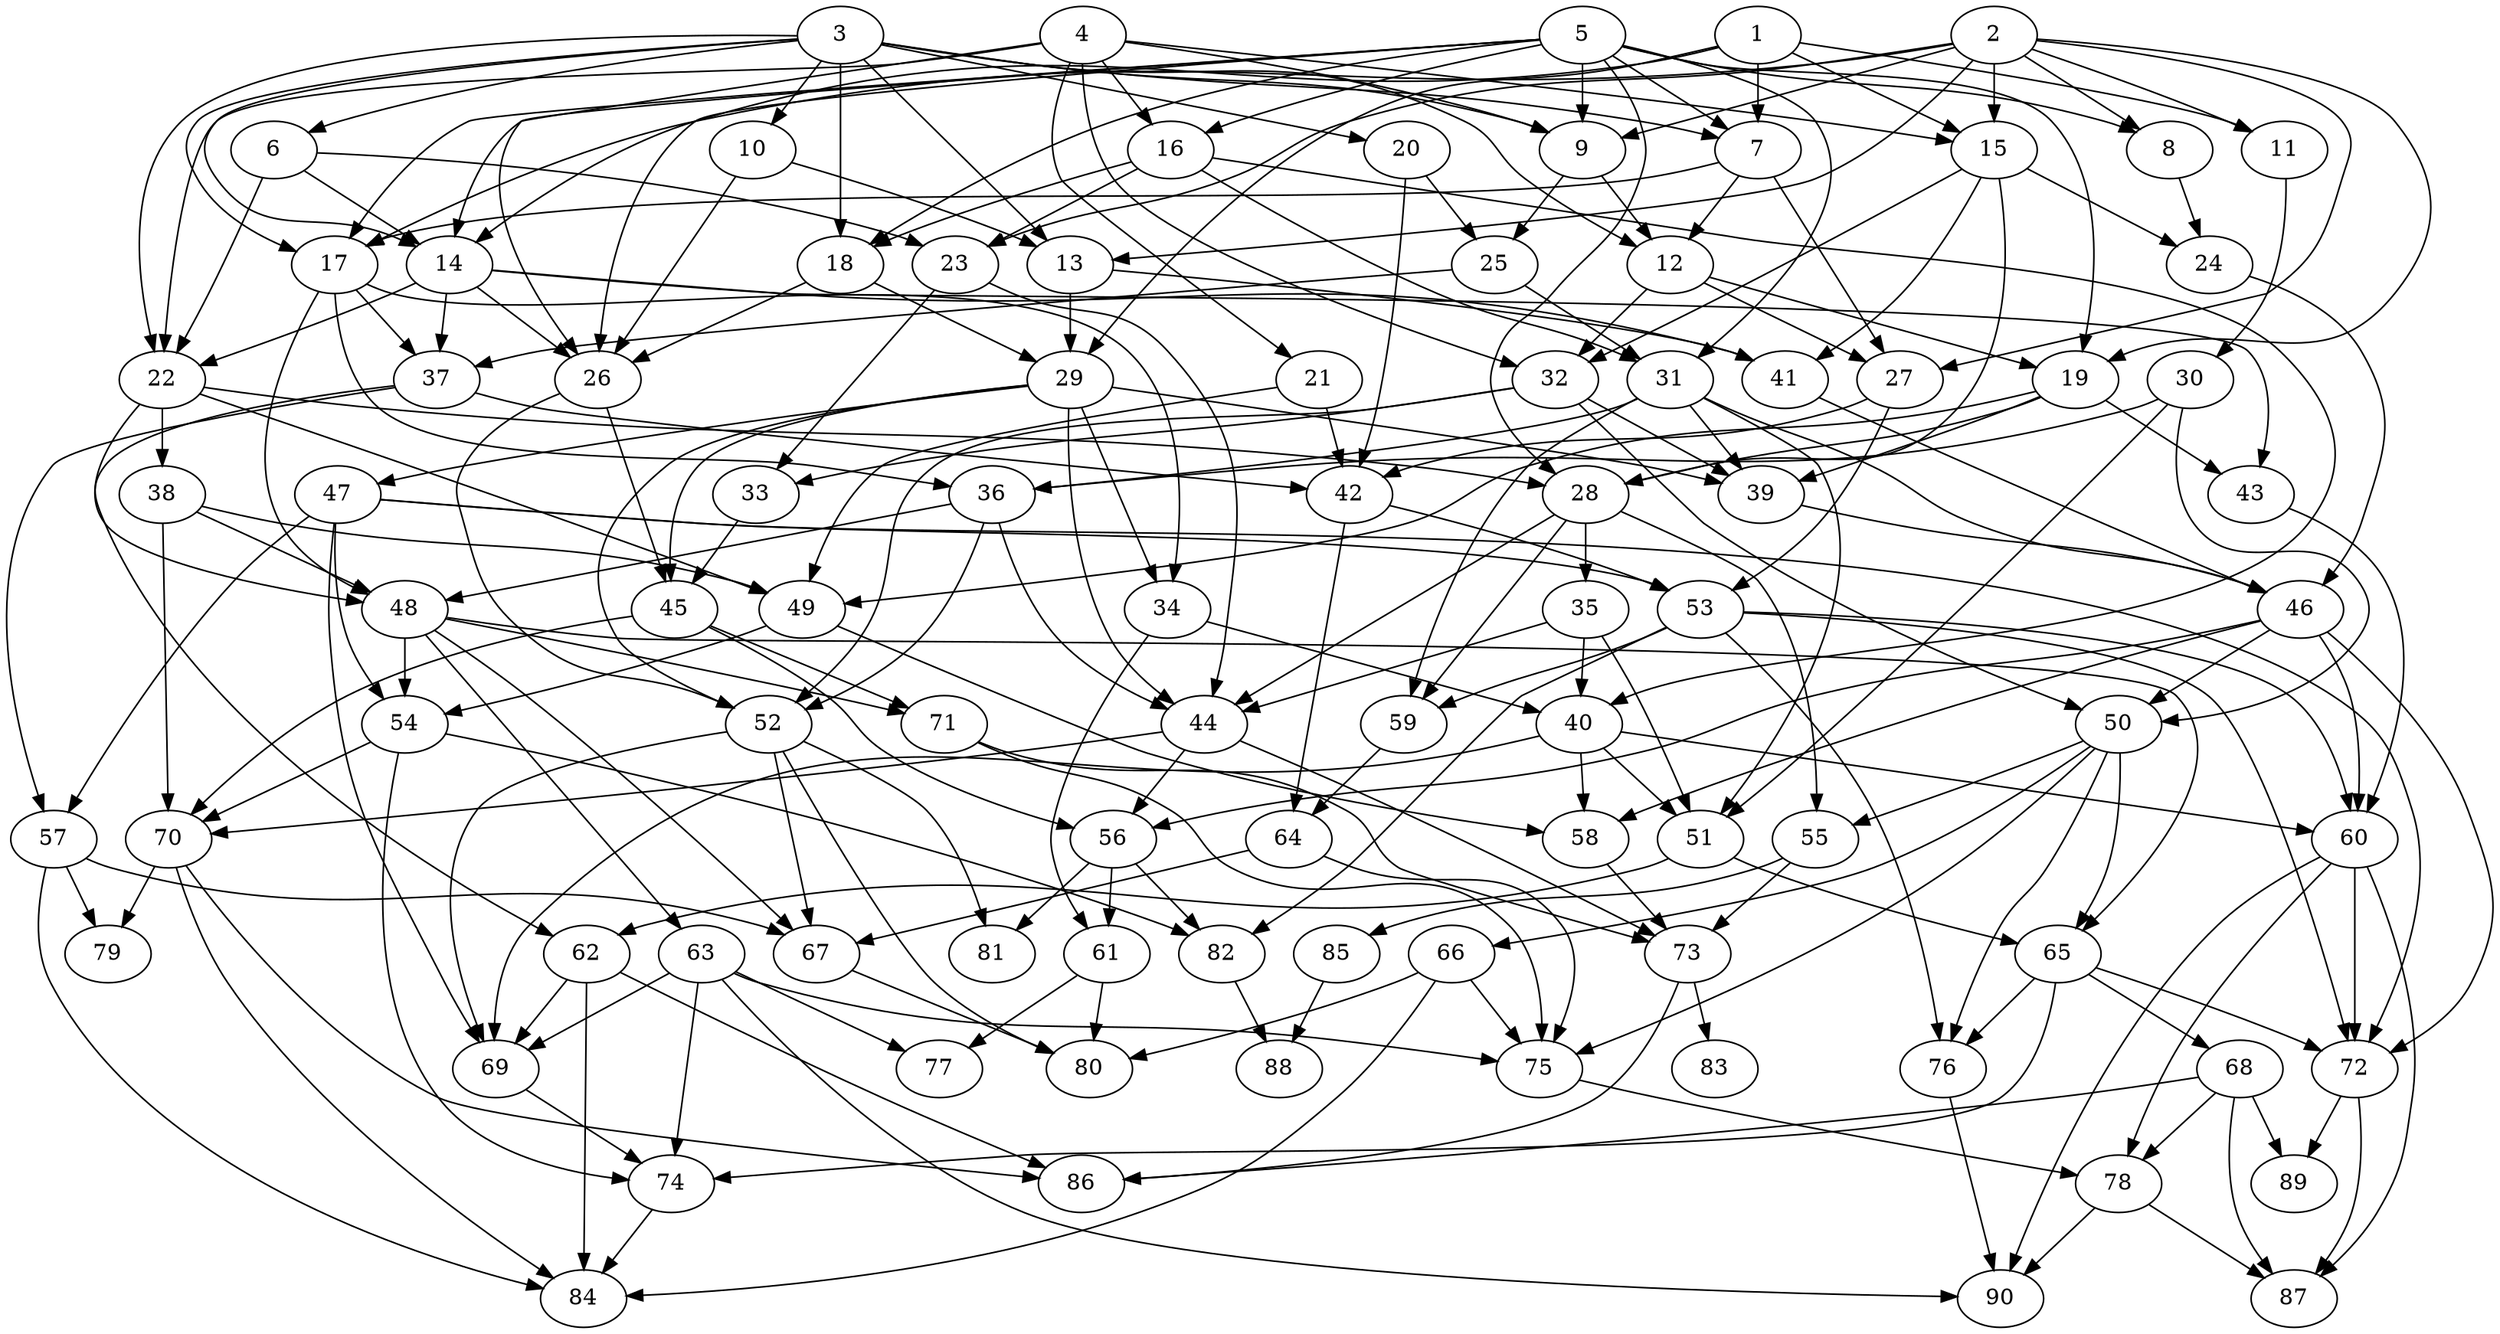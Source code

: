 // DAG automatically generated by daggen at Wed Apr 12 12:23:39 2017
// ./daggen --dot -n 90 --jump=5 --fat=0.4 --regularity=0.2 --density=0.8 
digraph G {
  1 [size="4334204492", alpha="0.16"]
  1 -> 7 [size ="75497472"]
  1 -> 11 [size ="75497472"]
  1 -> 14 [size ="75497472"]
  1 -> 15 [size ="75497472"]
  1 -> 29 [size ="75497472"]
  2 [size="1374039663675", alpha="0.06"]
  2 -> 8 [size ="838860800"]
  2 -> 9 [size ="838860800"]
  2 -> 11 [size ="838860800"]
  2 -> 13 [size ="838860800"]
  2 -> 15 [size ="838860800"]
  2 -> 17 [size ="838860800"]
  2 -> 19 [size ="838860800"]
  2 -> 23 [size ="838860800"]
  2 -> 27 [size ="838860800"]
  3 [size="1813277107", alpha="0.10"]
  3 -> 6 [size ="33554432"]
  3 -> 7 [size ="33554432"]
  3 -> 9 [size ="33554432"]
  3 -> 10 [size ="33554432"]
  3 -> 12 [size ="33554432"]
  3 -> 13 [size ="33554432"]
  3 -> 14 [size ="33554432"]
  3 -> 17 [size ="33554432"]
  3 -> 18 [size ="33554432"]
  3 -> 20 [size ="33554432"]
  3 -> 22 [size ="33554432"]
  4 [size="57245698968", alpha="0.20"]
  4 -> 9 [size ="134217728"]
  4 -> 15 [size ="134217728"]
  4 -> 16 [size ="134217728"]
  4 -> 21 [size ="134217728"]
  4 -> 22 [size ="134217728"]
  4 -> 26 [size ="134217728"]
  4 -> 32 [size ="134217728"]
  5 [size="125646834372", alpha="0.06"]
  5 -> 7 [size ="134217728"]
  5 -> 8 [size ="134217728"]
  5 -> 9 [size ="134217728"]
  5 -> 14 [size ="134217728"]
  5 -> 16 [size ="134217728"]
  5 -> 17 [size ="134217728"]
  5 -> 18 [size ="134217728"]
  5 -> 19 [size ="134217728"]
  5 -> 26 [size ="134217728"]
  5 -> 28 [size ="134217728"]
  5 -> 31 [size ="134217728"]
  6 [size="782757789696", alpha="0.01"]
  6 -> 14 [size ="679477248"]
  6 -> 22 [size ="679477248"]
  6 -> 23 [size ="679477248"]
  7 [size="687849446752", alpha="0.17"]
  7 -> 12 [size ="536870912"]
  7 -> 17 [size ="536870912"]
  7 -> 27 [size ="536870912"]
  8 [size="14291945784", alpha="0.18"]
  8 -> 24 [size ="536870912"]
  9 [size="1963663831", alpha="0.03"]
  9 -> 12 [size ="75497472"]
  9 -> 25 [size ="75497472"]
  10 [size="68719476736", alpha="0.07"]
  10 -> 13 [size ="134217728"]
  10 -> 26 [size ="134217728"]
  11 [size="368293445632", alpha="0.19"]
  11 -> 30 [size ="411041792"]
  12 [size="280996503466", alpha="0.13"]
  12 -> 19 [size ="209715200"]
  12 -> 27 [size ="209715200"]
  12 -> 32 [size ="209715200"]
  13 [size="4738671773", alpha="0.05"]
  13 -> 29 [size ="209715200"]
  13 -> 41 [size ="209715200"]
  14 [size="68121458641", alpha="0.06"]
  14 -> 22 [size ="301989888"]
  14 -> 26 [size ="301989888"]
  14 -> 37 [size ="301989888"]
  14 -> 41 [size ="301989888"]
  14 -> 43 [size ="301989888"]
  15 [size="293820635576", alpha="0.09"]
  15 -> 24 [size ="536870912"]
  15 -> 28 [size ="536870912"]
  15 -> 32 [size ="536870912"]
  15 -> 41 [size ="536870912"]
  16 [size="25178118263", alpha="0.16"]
  16 -> 18 [size ="411041792"]
  16 -> 23 [size ="411041792"]
  16 -> 31 [size ="411041792"]
  16 -> 40 [size ="411041792"]
  17 [size="1925503976", alpha="0.11"]
  17 -> 34 [size ="134217728"]
  17 -> 36 [size ="134217728"]
  17 -> 37 [size ="134217728"]
  17 -> 48 [size ="134217728"]
  18 [size="25438027766", alpha="0.12"]
  18 -> 26 [size ="838860800"]
  18 -> 29 [size ="838860800"]
  19 [size="532657512661", alpha="0.00"]
  19 -> 28 [size ="411041792"]
  19 -> 39 [size ="411041792"]
  19 -> 43 [size ="411041792"]
  19 -> 49 [size ="411041792"]
  20 [size="388014109051", alpha="0.19"]
  20 -> 25 [size ="411041792"]
  20 -> 42 [size ="411041792"]
  21 [size="574388624004", alpha="0.06"]
  21 -> 42 [size ="536870912"]
  21 -> 49 [size ="536870912"]
  22 [size="362262416521", alpha="0.07"]
  22 -> 28 [size ="411041792"]
  22 -> 38 [size ="411041792"]
  22 -> 48 [size ="411041792"]
  22 -> 49 [size ="411041792"]
  23 [size="704983418152", alpha="0.05"]
  23 -> 33 [size ="536870912"]
  23 -> 44 [size ="536870912"]
  24 [size="549755813888", alpha="0.20"]
  24 -> 46 [size ="536870912"]
  25 [size="68719476736", alpha="0.05"]
  25 -> 31 [size ="134217728"]
  25 -> 37 [size ="134217728"]
  26 [size="6711423678", alpha="0.20"]
  26 -> 45 [size ="209715200"]
  26 -> 52 [size ="209715200"]
  27 [size="51567619472", alpha="0.16"]
  27 -> 42 [size ="75497472"]
  27 -> 53 [size ="75497472"]
  28 [size="1073741824000", alpha="0.13"]
  28 -> 35 [size ="838860800"]
  28 -> 44 [size ="838860800"]
  28 -> 55 [size ="838860800"]
  28 -> 59 [size ="838860800"]
  29 [size="68719476736", alpha="0.17"]
  29 -> 34 [size ="134217728"]
  29 -> 39 [size ="134217728"]
  29 -> 44 [size ="134217728"]
  29 -> 45 [size ="134217728"]
  29 -> 47 [size ="134217728"]
  29 -> 52 [size ="134217728"]
  30 [size="218103722706", alpha="0.03"]
  30 -> 36 [size ="209715200"]
  30 -> 50 [size ="209715200"]
  30 -> 51 [size ="209715200"]
  31 [size="48268797205", alpha="0.02"]
  31 -> 36 [size ="209715200"]
  31 -> 39 [size ="209715200"]
  31 -> 46 [size ="209715200"]
  31 -> 51 [size ="209715200"]
  31 -> 59 [size ="209715200"]
  32 [size="4432500668", alpha="0.11"]
  32 -> 33 [size ="134217728"]
  32 -> 39 [size ="134217728"]
  32 -> 50 [size ="134217728"]
  32 -> 52 [size ="134217728"]
  33 [size="134217728000", alpha="0.16"]
  33 -> 45 [size ="209715200"]
  34 [size="8589934592", alpha="0.04"]
  34 -> 40 [size ="33554432"]
  34 -> 61 [size ="33554432"]
  35 [size="38227520086", alpha="0.18"]
  35 -> 40 [size ="33554432"]
  35 -> 44 [size ="33554432"]
  35 -> 51 [size ="33554432"]
  36 [size="10340428012", alpha="0.13"]
  36 -> 44 [size ="209715200"]
  36 -> 48 [size ="209715200"]
  36 -> 52 [size ="209715200"]
  37 [size="567618722684", alpha="0.02"]
  37 -> 42 [size ="536870912"]
  37 -> 57 [size ="536870912"]
  37 -> 62 [size ="536870912"]
  38 [size="28991029248", alpha="0.11"]
  38 -> 48 [size ="75497472"]
  38 -> 49 [size ="75497472"]
  38 -> 70 [size ="75497472"]
  39 [size="605816914352", alpha="0.18"]
  39 -> 46 [size ="536870912"]
  40 [size="8589934592", alpha="0.10"]
  40 -> 51 [size ="33554432"]
  40 -> 58 [size ="33554432"]
  40 -> 60 [size ="33554432"]
  40 -> 69 [size ="33554432"]
  41 [size="72589981572", alpha="0.06"]
  41 -> 46 [size ="134217728"]
  42 [size="782757789696", alpha="0.18"]
  42 -> 53 [size ="679477248"]
  42 -> 64 [size ="679477248"]
  43 [size="668138390635", alpha="0.06"]
  43 -> 60 [size ="679477248"]
  44 [size="97253736912", alpha="0.19"]
  44 -> 56 [size ="134217728"]
  44 -> 70 [size ="134217728"]
  44 -> 73 [size ="134217728"]
  45 [size="1073741824000", alpha="0.03"]
  45 -> 56 [size ="838860800"]
  45 -> 70 [size ="838860800"]
  45 -> 71 [size ="838860800"]
  46 [size="8589934592", alpha="0.15"]
  46 -> 50 [size ="33554432"]
  46 -> 56 [size ="33554432"]
  46 -> 58 [size ="33554432"]
  46 -> 60 [size ="33554432"]
  46 -> 72 [size ="33554432"]
  47 [size="1073741824000", alpha="0.00"]
  47 -> 53 [size ="838860800"]
  47 -> 54 [size ="838860800"]
  47 -> 57 [size ="838860800"]
  47 -> 69 [size ="838860800"]
  47 -> 72 [size ="838860800"]
  48 [size="8589934592", alpha="0.08"]
  48 -> 54 [size ="33554432"]
  48 -> 63 [size ="33554432"]
  48 -> 65 [size ="33554432"]
  48 -> 67 [size ="33554432"]
  48 -> 71 [size ="33554432"]
  49 [size="134217728000", alpha="0.06"]
  49 -> 54 [size ="209715200"]
  49 -> 58 [size ="209715200"]
  50 [size="18139001197", alpha="0.16"]
  50 -> 55 [size ="838860800"]
  50 -> 65 [size ="838860800"]
  50 -> 66 [size ="838860800"]
  50 -> 75 [size ="838860800"]
  50 -> 76 [size ="838860800"]
  51 [size="549755813888", alpha="0.01"]
  51 -> 62 [size ="536870912"]
  51 -> 65 [size ="536870912"]
  52 [size="134217728000", alpha="0.08"]
  52 -> 67 [size ="209715200"]
  52 -> 69 [size ="209715200"]
  52 -> 80 [size ="209715200"]
  52 -> 81 [size ="209715200"]
  53 [size="134217728000", alpha="0.10"]
  53 -> 59 [size ="209715200"]
  53 -> 60 [size ="209715200"]
  53 -> 72 [size ="209715200"]
  53 -> 76 [size ="209715200"]
  53 -> 82 [size ="209715200"]
  54 [size="3279138675", alpha="0.05"]
  54 -> 70 [size ="134217728"]
  54 -> 74 [size ="134217728"]
  54 -> 82 [size ="134217728"]
  55 [size="32527732402", alpha="0.15"]
  55 -> 73 [size ="536870912"]
  55 -> 85 [size ="536870912"]
  56 [size="1719846700", alpha="0.10"]
  56 -> 61 [size ="33554432"]
  56 -> 81 [size ="33554432"]
  56 -> 82 [size ="33554432"]
  57 [size="23008294442", alpha="0.10"]
  57 -> 67 [size ="411041792"]
  57 -> 79 [size ="411041792"]
  57 -> 84 [size ="411041792"]
  58 [size="46692517281", alpha="0.17"]
  58 -> 73 [size ="33554432"]
  59 [size="645352510282", alpha="0.08"]
  59 -> 64 [size ="838860800"]
  60 [size="294048164252", alpha="0.16"]
  60 -> 72 [size ="209715200"]
  60 -> 78 [size ="209715200"]
  60 -> 87 [size ="209715200"]
  60 -> 90 [size ="209715200"]
  61 [size="22429585659", alpha="0.05"]
  61 -> 77 [size ="838860800"]
  61 -> 80 [size ="838860800"]
  62 [size="368293445632", alpha="0.06"]
  62 -> 69 [size ="411041792"]
  62 -> 84 [size ="411041792"]
  62 -> 86 [size ="411041792"]
  63 [size="384430036031", alpha="0.12"]
  63 -> 69 [size ="301989888"]
  63 -> 74 [size ="301989888"]
  63 -> 75 [size ="301989888"]
  63 -> 77 [size ="301989888"]
  63 -> 90 [size ="301989888"]
  64 [size="150665256549", alpha="0.02"]
  64 -> 67 [size ="301989888"]
  64 -> 75 [size ="301989888"]
  65 [size="1886485194", alpha="0.03"]
  65 -> 68 [size ="33554432"]
  65 -> 72 [size ="33554432"]
  65 -> 74 [size ="33554432"]
  65 -> 76 [size ="33554432"]
  66 [size="1054473666462", alpha="0.17"]
  66 -> 75 [size ="679477248"]
  66 -> 80 [size ="679477248"]
  66 -> 84 [size ="679477248"]
  67 [size="8066223138", alpha="0.13"]
  67 -> 80 [size ="134217728"]
  68 [size="158892780557", alpha="0.14"]
  68 -> 78 [size ="679477248"]
  68 -> 86 [size ="679477248"]
  68 -> 87 [size ="679477248"]
  68 -> 89 [size ="679477248"]
  69 [size="263692920497", alpha="0.20"]
  69 -> 74 [size ="209715200"]
  70 [size="68719476736", alpha="0.16"]
  70 -> 79 [size ="134217728"]
  70 -> 84 [size ="134217728"]
  70 -> 86 [size ="134217728"]
  71 [size="47702727161", alpha="0.15"]
  71 -> 73 [size ="75497472"]
  71 -> 75 [size ="75497472"]
  72 [size="231928233984", alpha="0.12"]
  72 -> 87 [size ="301989888"]
  72 -> 89 [size ="301989888"]
  73 [size="4705997220", alpha="0.03"]
  73 -> 83 [size ="134217728"]
  73 -> 86 [size ="134217728"]
  74 [size="11373919732", alpha="0.13"]
  74 -> 84 [size ="209715200"]
  75 [size="11429410024", alpha="0.11"]
  75 -> 78 [size ="536870912"]
  76 [size="7218238444", alpha="0.12"]
  76 -> 90 [size ="134217728"]
  77 [size="8475154793", alpha="0.18"]
  78 [size="549755813888", alpha="0.18"]
  78 -> 87 [size ="536870912"]
  78 -> 90 [size ="536870912"]
  79 [size="28991029248", alpha="0.15"]
  80 [size="10763471024", alpha="0.17"]
  81 [size="1073741824000", alpha="0.07"]
  82 [size="6281184049", alpha="0.15"]
  82 -> 88 [size ="33554432"]
  83 [size="95672722176", alpha="0.10"]
  84 [size="28991029248", alpha="0.16"]
  85 [size="828945885760", alpha="0.10"]
  85 -> 88 [size ="679477248"]
  86 [size="231650039773", alpha="0.15"]
  87 [size="2521259971", alpha="0.01"]
  88 [size="17619854988", alpha="0.10"]
  89 [size="8589934592", alpha="0.02"]
  90 [size="1073741824000", alpha="0.03"]
}
